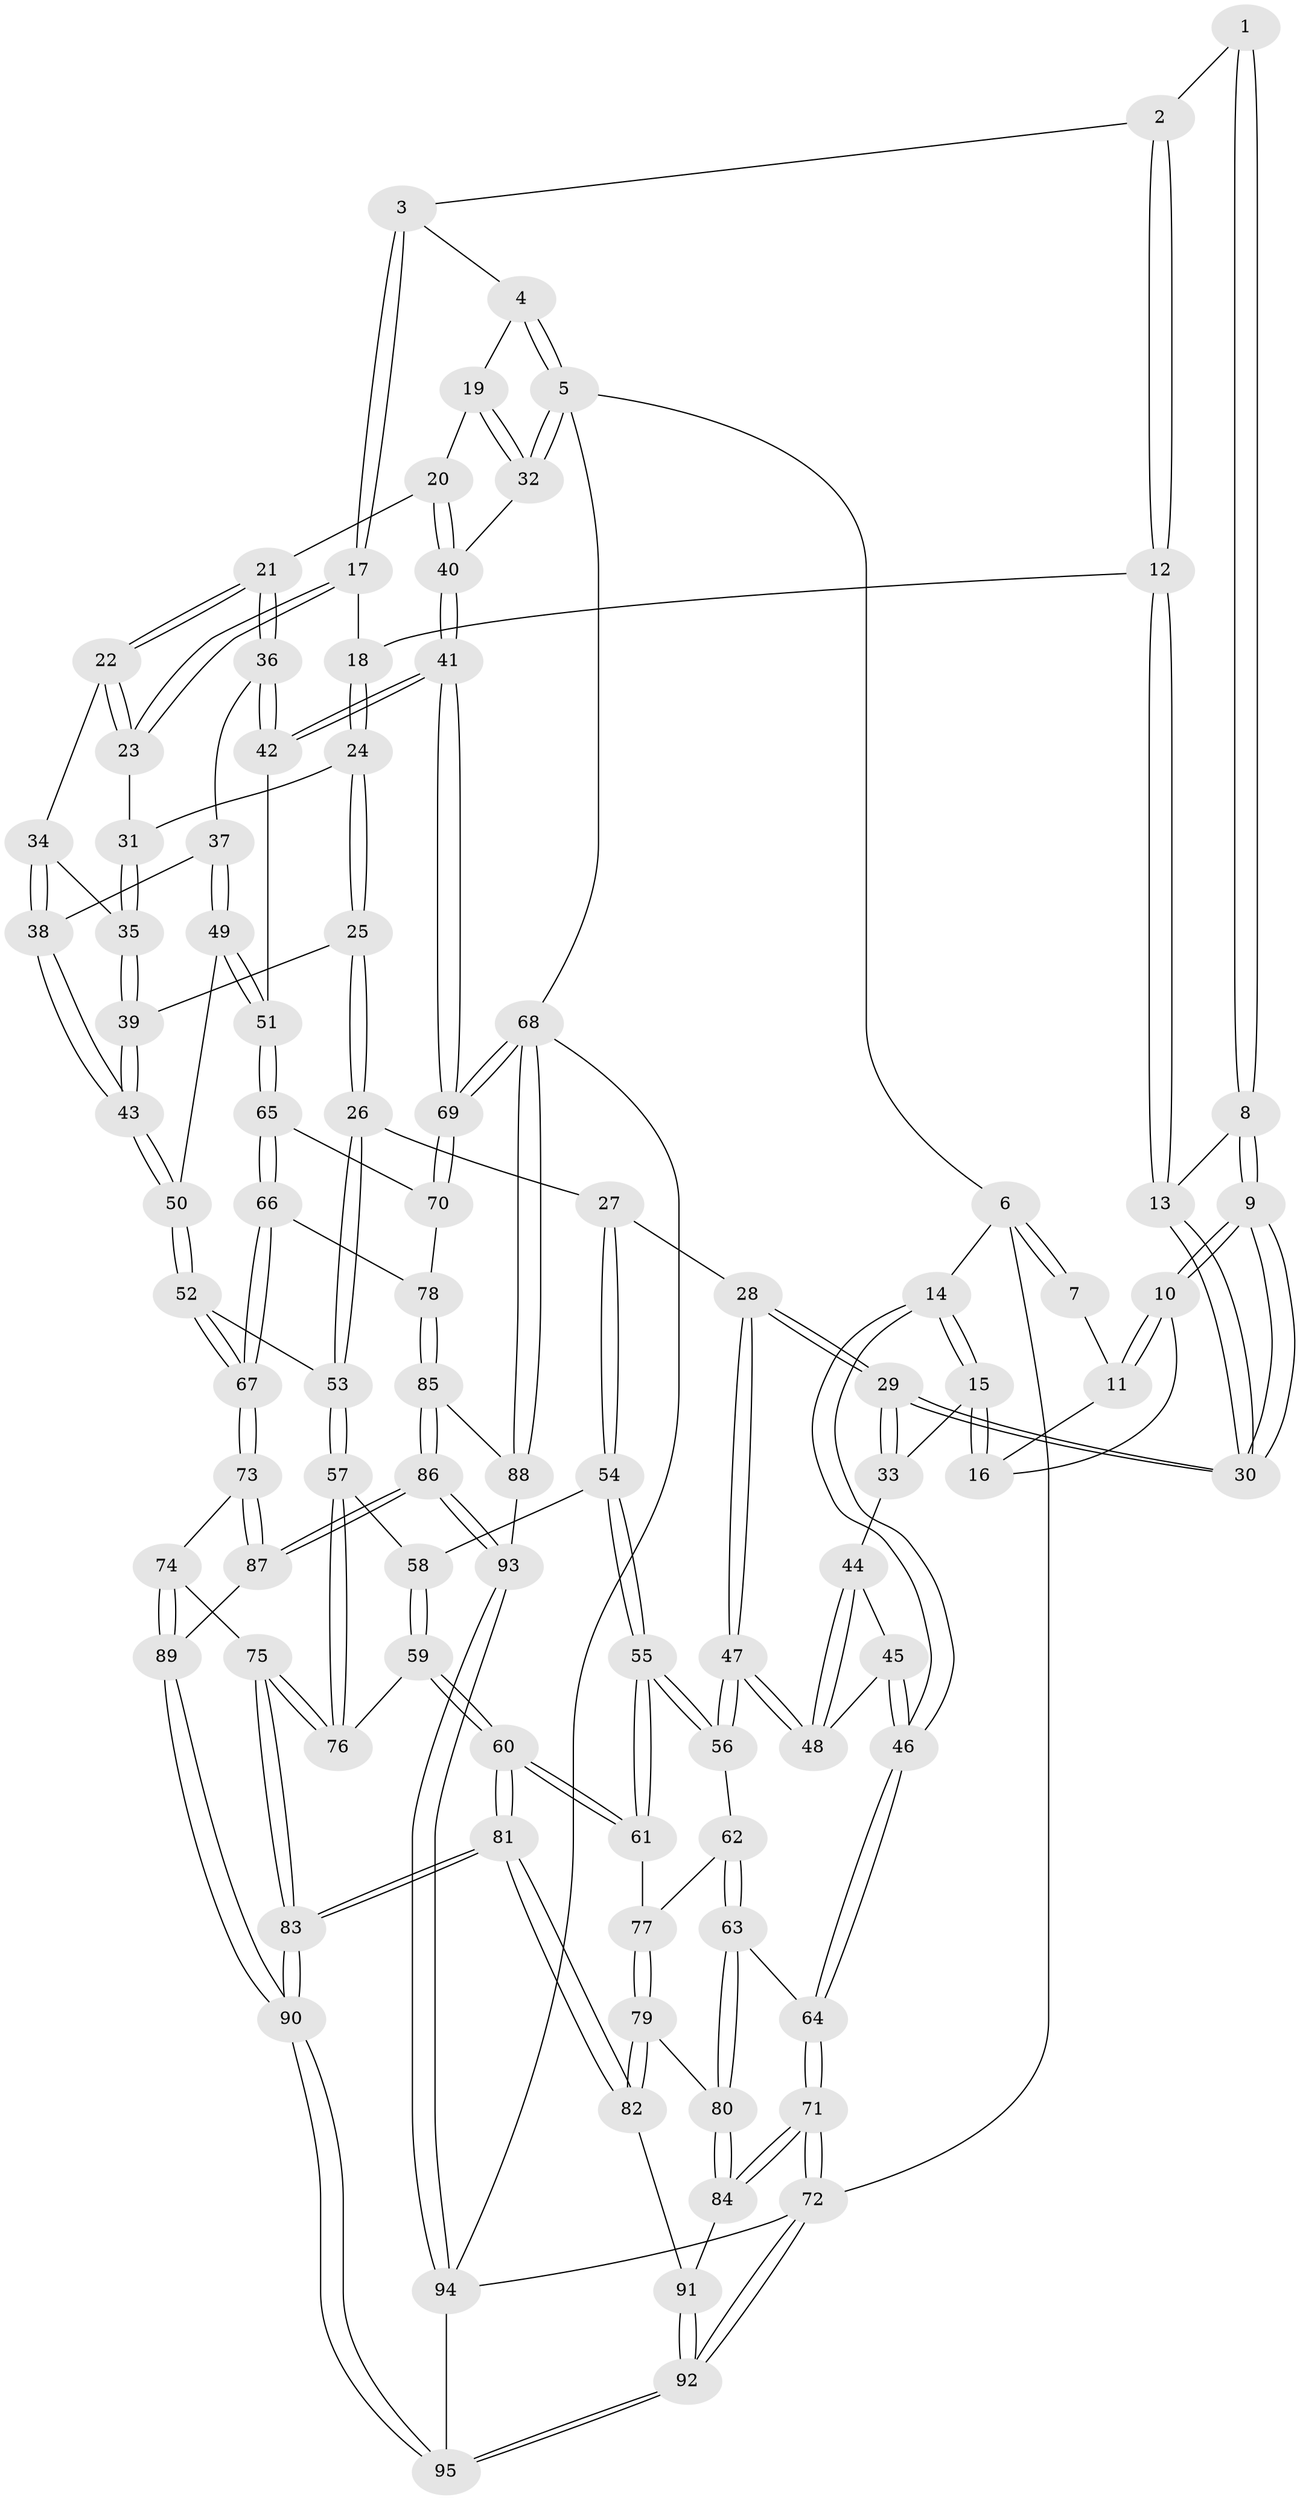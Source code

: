 // Generated by graph-tools (version 1.1) at 2025/27/03/15/25 16:27:57]
// undirected, 95 vertices, 234 edges
graph export_dot {
graph [start="1"]
  node [color=gray90,style=filled];
  1 [pos="+0.3857238898919374+0"];
  2 [pos="+0.5250268678062552+0"];
  3 [pos="+0.7543761332489196+0"];
  4 [pos="+0.7923781142137178+0"];
  5 [pos="+1+0"];
  6 [pos="+0+0"];
  7 [pos="+0.36530271580142787+0"];
  8 [pos="+0.4167280714481594+0.028468736609719394"];
  9 [pos="+0.35700180030428863+0.15217561973864527"];
  10 [pos="+0.35450477426834387+0.14774186788174604"];
  11 [pos="+0.2880070456341441+0.0023506267398517213"];
  12 [pos="+0.4947310134668707+0.1211684284141466"];
  13 [pos="+0.46583676170338073+0.12348650967342181"];
  14 [pos="+0+0"];
  15 [pos="+0.1786463679536752+0.14305523640710316"];
  16 [pos="+0.2336838950733339+0.07790190862263453"];
  17 [pos="+0.7338103541529944+0"];
  18 [pos="+0.5041433510642616+0.12339451649453367"];
  19 [pos="+0.9326868423023947+0.15130971409199073"];
  20 [pos="+0.9089275407975697+0.21734764911909213"];
  21 [pos="+0.9012654328997521+0.22241947005377533"];
  22 [pos="+0.8075184319632953+0.17305998481888696"];
  23 [pos="+0.7259283280625627+0.04797917404863695"];
  24 [pos="+0.575620966399883+0.1988156668408807"];
  25 [pos="+0.5294652960954539+0.291250525139635"];
  26 [pos="+0.5154543869066903+0.3011240979283142"];
  27 [pos="+0.40474454089030093+0.30136891371469526"];
  28 [pos="+0.3850642421864826+0.286067765670911"];
  29 [pos="+0.3613999473063286+0.25342303825709633"];
  30 [pos="+0.367324371390021+0.23315826075750473"];
  31 [pos="+0.664427380792655+0.1442959508166471"];
  32 [pos="+1+0"];
  33 [pos="+0.20576668278590676+0.22329327681498543"];
  34 [pos="+0.7993477310056737+0.1923112907165153"];
  35 [pos="+0.6991734238095401+0.27126349496449736"];
  36 [pos="+0.8963642587229875+0.2943862133909727"];
  37 [pos="+0.8716493114031988+0.30169164367484463"];
  38 [pos="+0.775289556034522+0.2857521335997852"];
  39 [pos="+0.7033663192223629+0.32163950516700984"];
  40 [pos="+1+0.22590647569789687"];
  41 [pos="+1+0.36732077076165787"];
  42 [pos="+0.9564377601792684+0.3797840020681224"];
  43 [pos="+0.7125587925306643+0.33117369010777425"];
  44 [pos="+0.19566054956819345+0.2344304562080044"];
  45 [pos="+0.023338526508597426+0.32316340399995425"];
  46 [pos="+0+0.37119478865031647"];
  47 [pos="+0.21754204024328402+0.4378988731429796"];
  48 [pos="+0.20642219069003953+0.4152016395712203"];
  49 [pos="+0.7606721960414163+0.40684150706910066"];
  50 [pos="+0.7311217264827131+0.4086740835643523"];
  51 [pos="+0.9028049655721135+0.4431553006758899"];
  52 [pos="+0.6958094384831575+0.4657708951849833"];
  53 [pos="+0.5792215912214597+0.4430482919524829"];
  54 [pos="+0.4025722198580603+0.34235570016918154"];
  55 [pos="+0.3157892632143699+0.5375269762780409"];
  56 [pos="+0.21641526155575225+0.47192361943473865"];
  57 [pos="+0.5125488449048569+0.5063517605742951"];
  58 [pos="+0.43836440204037136+0.4157970627605528"];
  59 [pos="+0.3883722723583621+0.6125250697487185"];
  60 [pos="+0.37500778327997386+0.6156132021582962"];
  61 [pos="+0.3479024737099949+0.5988211065472021"];
  62 [pos="+0.10714080648605628+0.516857671373629"];
  63 [pos="+0+0.5099209889560856"];
  64 [pos="+0+0.4871000329249096"];
  65 [pos="+0.9030435718265635+0.5329999884212274"];
  66 [pos="+0.742640054153412+0.6300254918371397"];
  67 [pos="+0.7294750389401302+0.6291125044186172"];
  68 [pos="+1+0.7628139422917651"];
  69 [pos="+1+0.6688755029823069"];
  70 [pos="+1+0.5992525998955366"];
  71 [pos="+0+0.9239416677160351"];
  72 [pos="+0+1"];
  73 [pos="+0.7141938623962215+0.6414778029622719"];
  74 [pos="+0.6220306076029678+0.6700741005954562"];
  75 [pos="+0.6011484171837416+0.6715747489853661"];
  76 [pos="+0.4753071527944029+0.5999031222448024"];
  77 [pos="+0.199167068868669+0.658025396949415"];
  78 [pos="+0.8405892126786068+0.7002133466773534"];
  79 [pos="+0.155489483067991+0.7207174054423096"];
  80 [pos="+0.11636713462214679+0.7221841323166195"];
  81 [pos="+0.35228175954673063+0.8969177331080508"];
  82 [pos="+0.28115485653283634+0.8767940271938335"];
  83 [pos="+0.4273046395513739+0.9820588960416313"];
  84 [pos="+0.024589332583193443+0.8303059382703616"];
  85 [pos="+0.8828447038113874+0.7560511772907972"];
  86 [pos="+0.8032357468020503+0.913263140053133"];
  87 [pos="+0.7502536093390023+0.8904799544341896"];
  88 [pos="+1+0.7914253867115834"];
  89 [pos="+0.6597349369123836+0.9037377633752905"];
  90 [pos="+0.4404985349698756+1"];
  91 [pos="+0.15369441248471885+0.9088073309357723"];
  92 [pos="+0+1"];
  93 [pos="+0.8447973961592953+0.9687876141946226"];
  94 [pos="+0.8733444602681485+1"];
  95 [pos="+0.440975530090325+1"];
  1 -- 2;
  1 -- 8;
  1 -- 8;
  2 -- 3;
  2 -- 12;
  2 -- 12;
  3 -- 4;
  3 -- 17;
  3 -- 17;
  4 -- 5;
  4 -- 5;
  4 -- 19;
  5 -- 6;
  5 -- 32;
  5 -- 32;
  5 -- 68;
  6 -- 7;
  6 -- 7;
  6 -- 14;
  6 -- 72;
  7 -- 11;
  8 -- 9;
  8 -- 9;
  8 -- 13;
  9 -- 10;
  9 -- 10;
  9 -- 30;
  9 -- 30;
  10 -- 11;
  10 -- 11;
  10 -- 16;
  11 -- 16;
  12 -- 13;
  12 -- 13;
  12 -- 18;
  13 -- 30;
  13 -- 30;
  14 -- 15;
  14 -- 15;
  14 -- 46;
  14 -- 46;
  15 -- 16;
  15 -- 16;
  15 -- 33;
  17 -- 18;
  17 -- 23;
  17 -- 23;
  18 -- 24;
  18 -- 24;
  19 -- 20;
  19 -- 32;
  19 -- 32;
  20 -- 21;
  20 -- 40;
  20 -- 40;
  21 -- 22;
  21 -- 22;
  21 -- 36;
  21 -- 36;
  22 -- 23;
  22 -- 23;
  22 -- 34;
  23 -- 31;
  24 -- 25;
  24 -- 25;
  24 -- 31;
  25 -- 26;
  25 -- 26;
  25 -- 39;
  26 -- 27;
  26 -- 53;
  26 -- 53;
  27 -- 28;
  27 -- 54;
  27 -- 54;
  28 -- 29;
  28 -- 29;
  28 -- 47;
  28 -- 47;
  29 -- 30;
  29 -- 30;
  29 -- 33;
  29 -- 33;
  31 -- 35;
  31 -- 35;
  32 -- 40;
  33 -- 44;
  34 -- 35;
  34 -- 38;
  34 -- 38;
  35 -- 39;
  35 -- 39;
  36 -- 37;
  36 -- 42;
  36 -- 42;
  37 -- 38;
  37 -- 49;
  37 -- 49;
  38 -- 43;
  38 -- 43;
  39 -- 43;
  39 -- 43;
  40 -- 41;
  40 -- 41;
  41 -- 42;
  41 -- 42;
  41 -- 69;
  41 -- 69;
  42 -- 51;
  43 -- 50;
  43 -- 50;
  44 -- 45;
  44 -- 48;
  44 -- 48;
  45 -- 46;
  45 -- 46;
  45 -- 48;
  46 -- 64;
  46 -- 64;
  47 -- 48;
  47 -- 48;
  47 -- 56;
  47 -- 56;
  49 -- 50;
  49 -- 51;
  49 -- 51;
  50 -- 52;
  50 -- 52;
  51 -- 65;
  51 -- 65;
  52 -- 53;
  52 -- 67;
  52 -- 67;
  53 -- 57;
  53 -- 57;
  54 -- 55;
  54 -- 55;
  54 -- 58;
  55 -- 56;
  55 -- 56;
  55 -- 61;
  55 -- 61;
  56 -- 62;
  57 -- 58;
  57 -- 76;
  57 -- 76;
  58 -- 59;
  58 -- 59;
  59 -- 60;
  59 -- 60;
  59 -- 76;
  60 -- 61;
  60 -- 61;
  60 -- 81;
  60 -- 81;
  61 -- 77;
  62 -- 63;
  62 -- 63;
  62 -- 77;
  63 -- 64;
  63 -- 80;
  63 -- 80;
  64 -- 71;
  64 -- 71;
  65 -- 66;
  65 -- 66;
  65 -- 70;
  66 -- 67;
  66 -- 67;
  66 -- 78;
  67 -- 73;
  67 -- 73;
  68 -- 69;
  68 -- 69;
  68 -- 88;
  68 -- 88;
  68 -- 94;
  69 -- 70;
  69 -- 70;
  70 -- 78;
  71 -- 72;
  71 -- 72;
  71 -- 84;
  71 -- 84;
  72 -- 92;
  72 -- 92;
  72 -- 94;
  73 -- 74;
  73 -- 87;
  73 -- 87;
  74 -- 75;
  74 -- 89;
  74 -- 89;
  75 -- 76;
  75 -- 76;
  75 -- 83;
  75 -- 83;
  77 -- 79;
  77 -- 79;
  78 -- 85;
  78 -- 85;
  79 -- 80;
  79 -- 82;
  79 -- 82;
  80 -- 84;
  80 -- 84;
  81 -- 82;
  81 -- 82;
  81 -- 83;
  81 -- 83;
  82 -- 91;
  83 -- 90;
  83 -- 90;
  84 -- 91;
  85 -- 86;
  85 -- 86;
  85 -- 88;
  86 -- 87;
  86 -- 87;
  86 -- 93;
  86 -- 93;
  87 -- 89;
  88 -- 93;
  89 -- 90;
  89 -- 90;
  90 -- 95;
  90 -- 95;
  91 -- 92;
  91 -- 92;
  92 -- 95;
  92 -- 95;
  93 -- 94;
  93 -- 94;
  94 -- 95;
}
